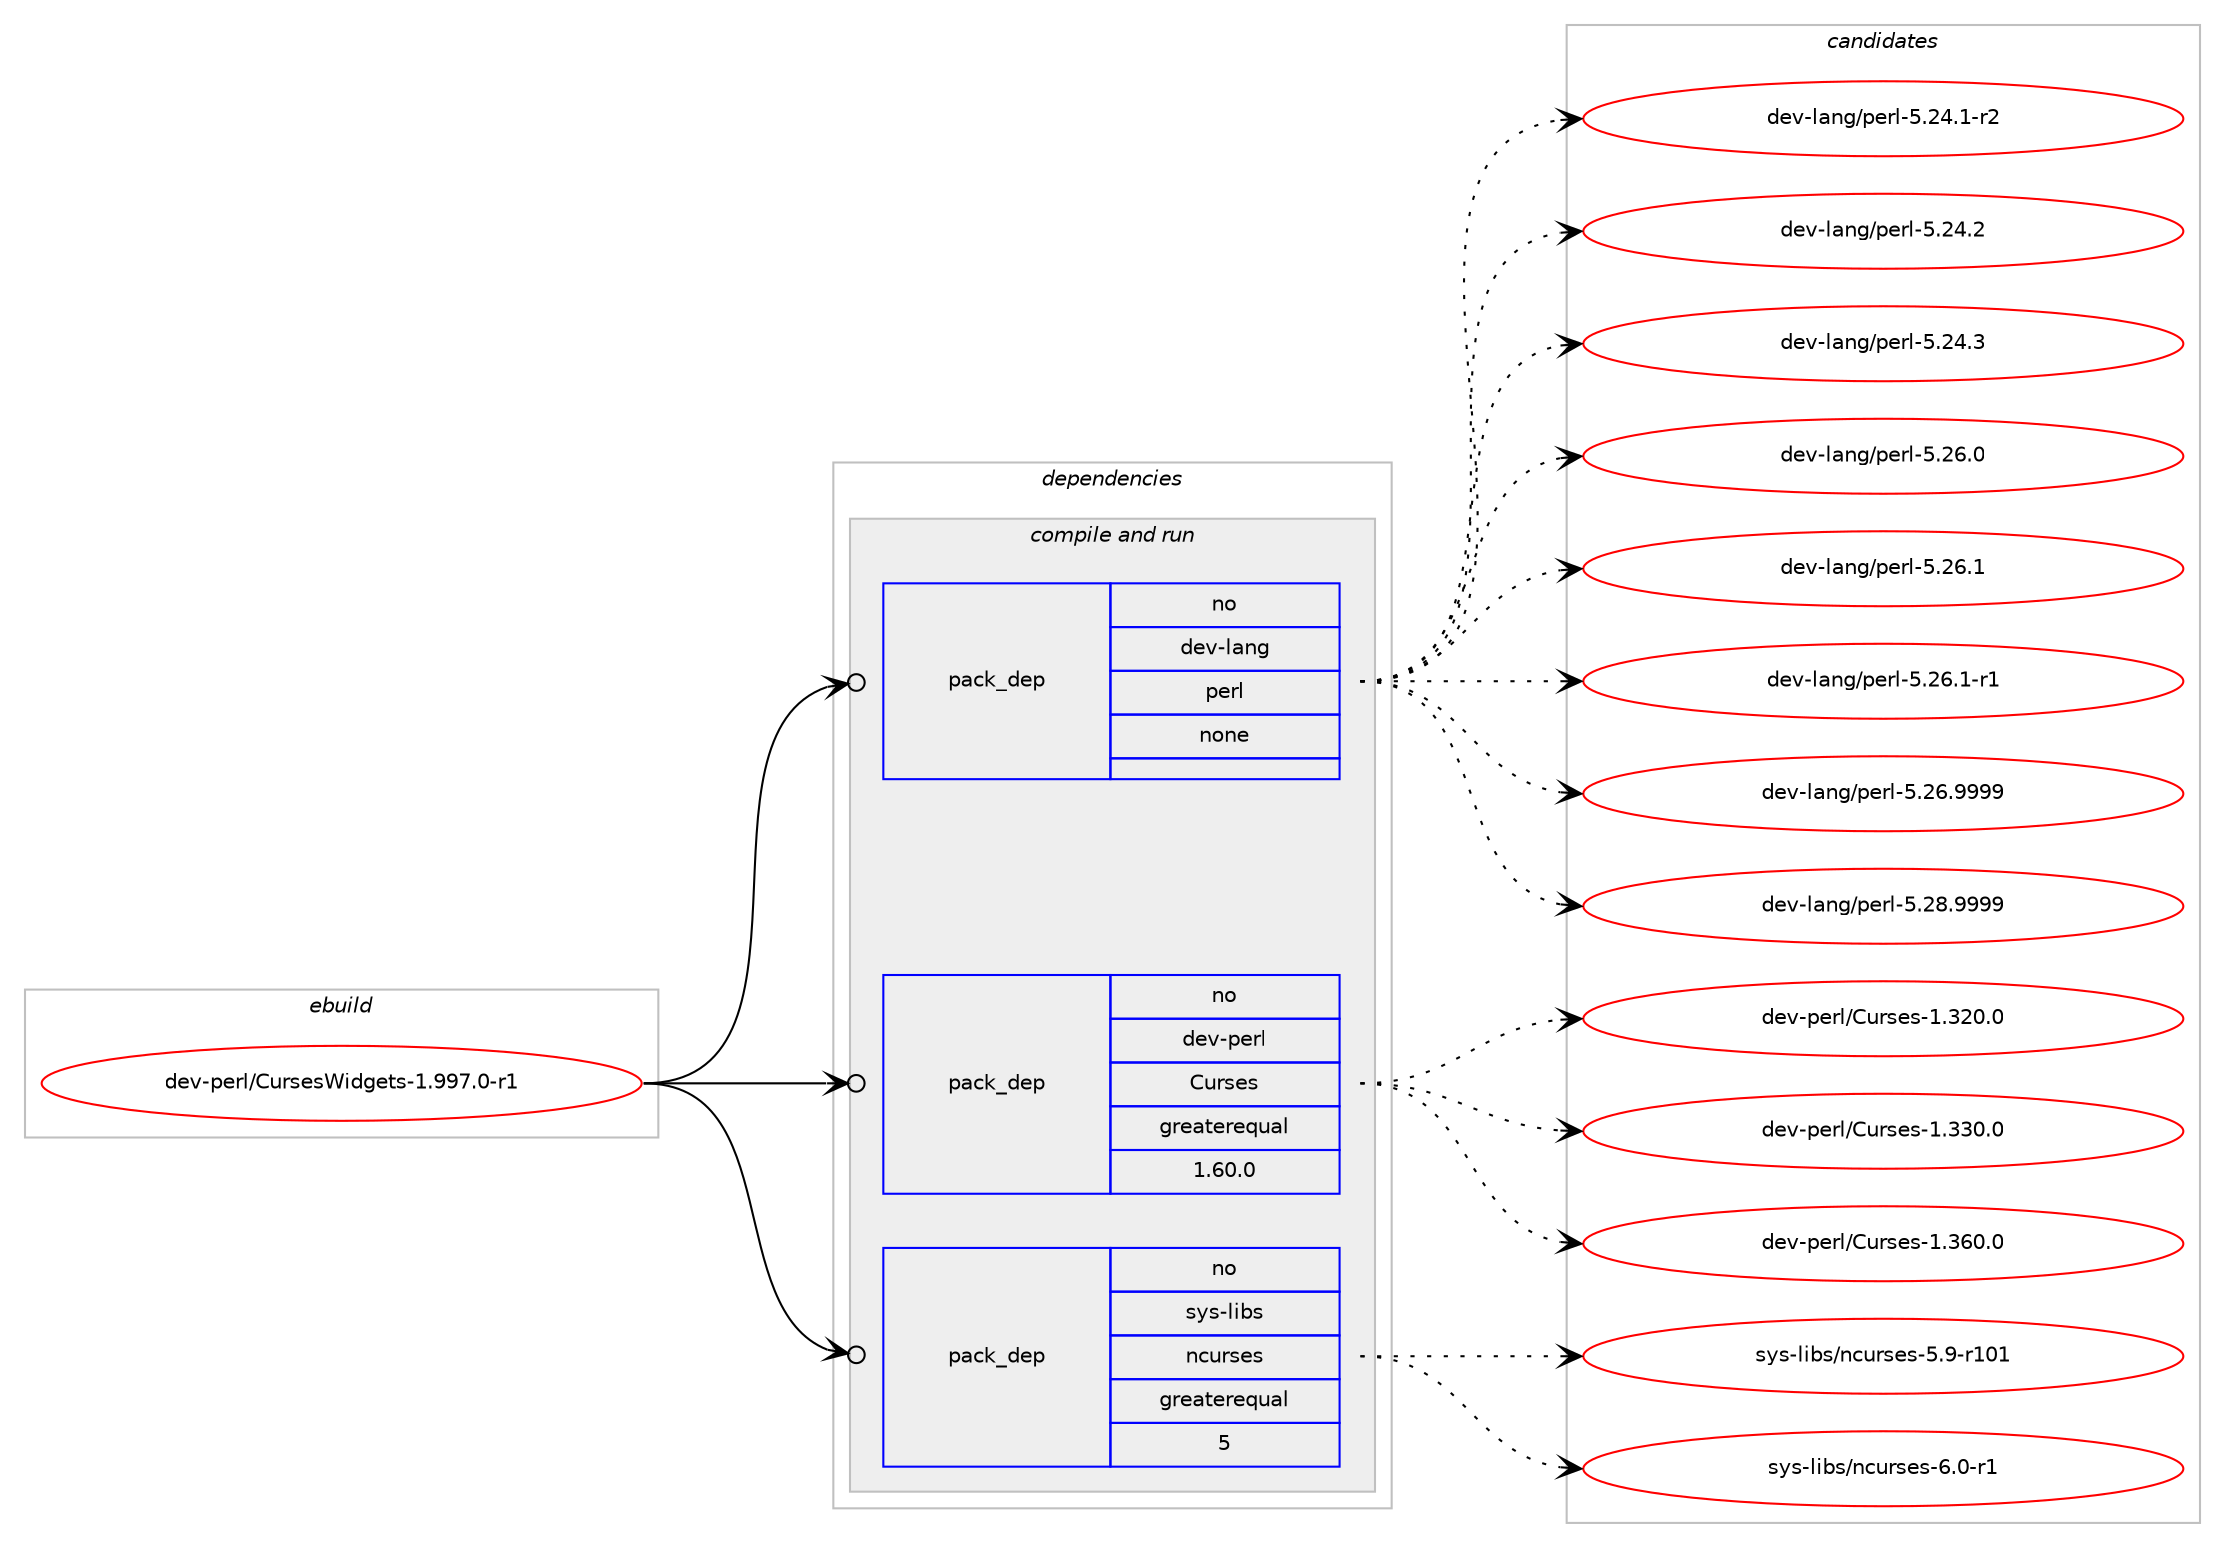 digraph prolog {

# *************
# Graph options
# *************

newrank=true;
concentrate=true;
compound=true;
graph [rankdir=LR,fontname=Helvetica,fontsize=10,ranksep=1.5];#, ranksep=2.5, nodesep=0.2];
edge  [arrowhead=vee];
node  [fontname=Helvetica,fontsize=10];

# **********
# The ebuild
# **********

subgraph cluster_leftcol {
color=gray;
rank=same;
label=<<i>ebuild</i>>;
id [label="dev-perl/CursesWidgets-1.997.0-r1", color=red, width=4, href="../dev-perl/CursesWidgets-1.997.0-r1.svg"];
}

# ****************
# The dependencies
# ****************

subgraph cluster_midcol {
color=gray;
label=<<i>dependencies</i>>;
subgraph cluster_compile {
fillcolor="#eeeeee";
style=filled;
label=<<i>compile</i>>;
}
subgraph cluster_compileandrun {
fillcolor="#eeeeee";
style=filled;
label=<<i>compile and run</i>>;
subgraph pack96560 {
dependency127170 [label=<<TABLE BORDER="0" CELLBORDER="1" CELLSPACING="0" CELLPADDING="4" WIDTH="220"><TR><TD ROWSPAN="6" CELLPADDING="30">pack_dep</TD></TR><TR><TD WIDTH="110">no</TD></TR><TR><TD>dev-lang</TD></TR><TR><TD>perl</TD></TR><TR><TD>none</TD></TR><TR><TD></TD></TR></TABLE>>, shape=none, color=blue];
}
id:e -> dependency127170:w [weight=20,style="solid",arrowhead="odotvee"];
subgraph pack96561 {
dependency127171 [label=<<TABLE BORDER="0" CELLBORDER="1" CELLSPACING="0" CELLPADDING="4" WIDTH="220"><TR><TD ROWSPAN="6" CELLPADDING="30">pack_dep</TD></TR><TR><TD WIDTH="110">no</TD></TR><TR><TD>dev-perl</TD></TR><TR><TD>Curses</TD></TR><TR><TD>greaterequal</TD></TR><TR><TD>1.60.0</TD></TR></TABLE>>, shape=none, color=blue];
}
id:e -> dependency127171:w [weight=20,style="solid",arrowhead="odotvee"];
subgraph pack96562 {
dependency127172 [label=<<TABLE BORDER="0" CELLBORDER="1" CELLSPACING="0" CELLPADDING="4" WIDTH="220"><TR><TD ROWSPAN="6" CELLPADDING="30">pack_dep</TD></TR><TR><TD WIDTH="110">no</TD></TR><TR><TD>sys-libs</TD></TR><TR><TD>ncurses</TD></TR><TR><TD>greaterequal</TD></TR><TR><TD>5</TD></TR></TABLE>>, shape=none, color=blue];
}
id:e -> dependency127172:w [weight=20,style="solid",arrowhead="odotvee"];
}
subgraph cluster_run {
fillcolor="#eeeeee";
style=filled;
label=<<i>run</i>>;
}
}

# **************
# The candidates
# **************

subgraph cluster_choices {
rank=same;
color=gray;
label=<<i>candidates</i>>;

subgraph choice96560 {
color=black;
nodesep=1;
choice100101118451089711010347112101114108455346505246494511450 [label="dev-lang/perl-5.24.1-r2", color=red, width=4,href="../dev-lang/perl-5.24.1-r2.svg"];
choice10010111845108971101034711210111410845534650524650 [label="dev-lang/perl-5.24.2", color=red, width=4,href="../dev-lang/perl-5.24.2.svg"];
choice10010111845108971101034711210111410845534650524651 [label="dev-lang/perl-5.24.3", color=red, width=4,href="../dev-lang/perl-5.24.3.svg"];
choice10010111845108971101034711210111410845534650544648 [label="dev-lang/perl-5.26.0", color=red, width=4,href="../dev-lang/perl-5.26.0.svg"];
choice10010111845108971101034711210111410845534650544649 [label="dev-lang/perl-5.26.1", color=red, width=4,href="../dev-lang/perl-5.26.1.svg"];
choice100101118451089711010347112101114108455346505446494511449 [label="dev-lang/perl-5.26.1-r1", color=red, width=4,href="../dev-lang/perl-5.26.1-r1.svg"];
choice10010111845108971101034711210111410845534650544657575757 [label="dev-lang/perl-5.26.9999", color=red, width=4,href="../dev-lang/perl-5.26.9999.svg"];
choice10010111845108971101034711210111410845534650564657575757 [label="dev-lang/perl-5.28.9999", color=red, width=4,href="../dev-lang/perl-5.28.9999.svg"];
dependency127170:e -> choice100101118451089711010347112101114108455346505246494511450:w [style=dotted,weight="100"];
dependency127170:e -> choice10010111845108971101034711210111410845534650524650:w [style=dotted,weight="100"];
dependency127170:e -> choice10010111845108971101034711210111410845534650524651:w [style=dotted,weight="100"];
dependency127170:e -> choice10010111845108971101034711210111410845534650544648:w [style=dotted,weight="100"];
dependency127170:e -> choice10010111845108971101034711210111410845534650544649:w [style=dotted,weight="100"];
dependency127170:e -> choice100101118451089711010347112101114108455346505446494511449:w [style=dotted,weight="100"];
dependency127170:e -> choice10010111845108971101034711210111410845534650544657575757:w [style=dotted,weight="100"];
dependency127170:e -> choice10010111845108971101034711210111410845534650564657575757:w [style=dotted,weight="100"];
}
subgraph choice96561 {
color=black;
nodesep=1;
choice1001011184511210111410847671171141151011154549465150484648 [label="dev-perl/Curses-1.320.0", color=red, width=4,href="../dev-perl/Curses-1.320.0.svg"];
choice1001011184511210111410847671171141151011154549465151484648 [label="dev-perl/Curses-1.330.0", color=red, width=4,href="../dev-perl/Curses-1.330.0.svg"];
choice1001011184511210111410847671171141151011154549465154484648 [label="dev-perl/Curses-1.360.0", color=red, width=4,href="../dev-perl/Curses-1.360.0.svg"];
dependency127171:e -> choice1001011184511210111410847671171141151011154549465150484648:w [style=dotted,weight="100"];
dependency127171:e -> choice1001011184511210111410847671171141151011154549465151484648:w [style=dotted,weight="100"];
dependency127171:e -> choice1001011184511210111410847671171141151011154549465154484648:w [style=dotted,weight="100"];
}
subgraph choice96562 {
color=black;
nodesep=1;
choice115121115451081059811547110991171141151011154553465745114494849 [label="sys-libs/ncurses-5.9-r101", color=red, width=4,href="../sys-libs/ncurses-5.9-r101.svg"];
choice11512111545108105981154711099117114115101115455446484511449 [label="sys-libs/ncurses-6.0-r1", color=red, width=4,href="../sys-libs/ncurses-6.0-r1.svg"];
dependency127172:e -> choice115121115451081059811547110991171141151011154553465745114494849:w [style=dotted,weight="100"];
dependency127172:e -> choice11512111545108105981154711099117114115101115455446484511449:w [style=dotted,weight="100"];
}
}

}
